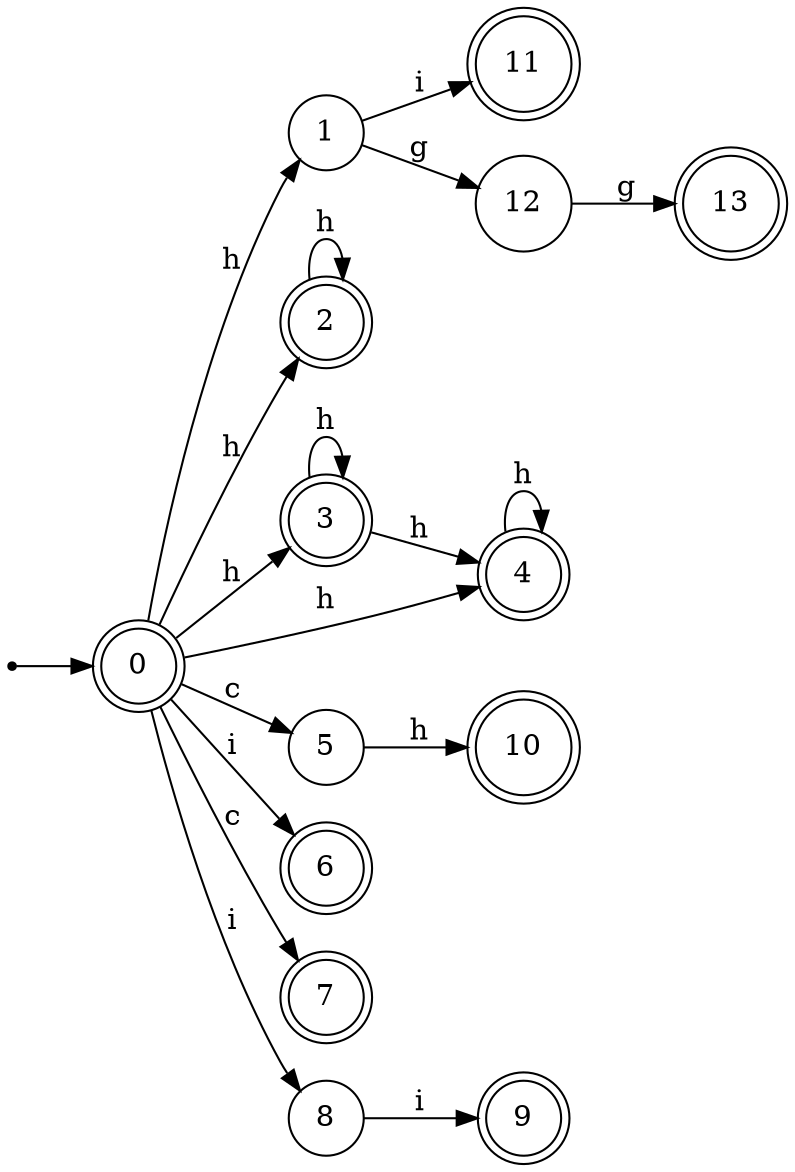 digraph finite_state_machine {
rankdir=LR;
size="20,20";
node [shape = point]; "dummy0"
node [shape = doublecircle]; "0";"dummy0" -> "0";
node [shape = circle]; "1";
node [shape = doublecircle]; "2";node [shape = doublecircle]; "3";node [shape = doublecircle]; "4";node [shape = circle]; "5";
node [shape = doublecircle]; "6";node [shape = doublecircle]; "7";node [shape = circle]; "8";
node [shape = doublecircle]; "9";node [shape = doublecircle]; "10";node [shape = doublecircle]; "11";node [shape = circle]; "12";
node [shape = doublecircle]; "13";"0" -> "1" [label = "h"];
 "0" -> "2" [label = "h"];
 "0" -> "3" [label = "h"];
 "0" -> "4" [label = "h"];
 "0" -> "5" [label = "c"];
 "0" -> "7" [label = "c"];
 "0" -> "8" [label = "i"];
 "0" -> "6" [label = "i"];
 "8" -> "9" [label = "i"];
 "5" -> "10" [label = "h"];
 "4" -> "4" [label = "h"];
 "3" -> "3" [label = "h"];
 "3" -> "4" [label = "h"];
 "2" -> "2" [label = "h"];
 "1" -> "11" [label = "i"];
 "1" -> "12" [label = "g"];
 "12" -> "13" [label = "g"];
 }
